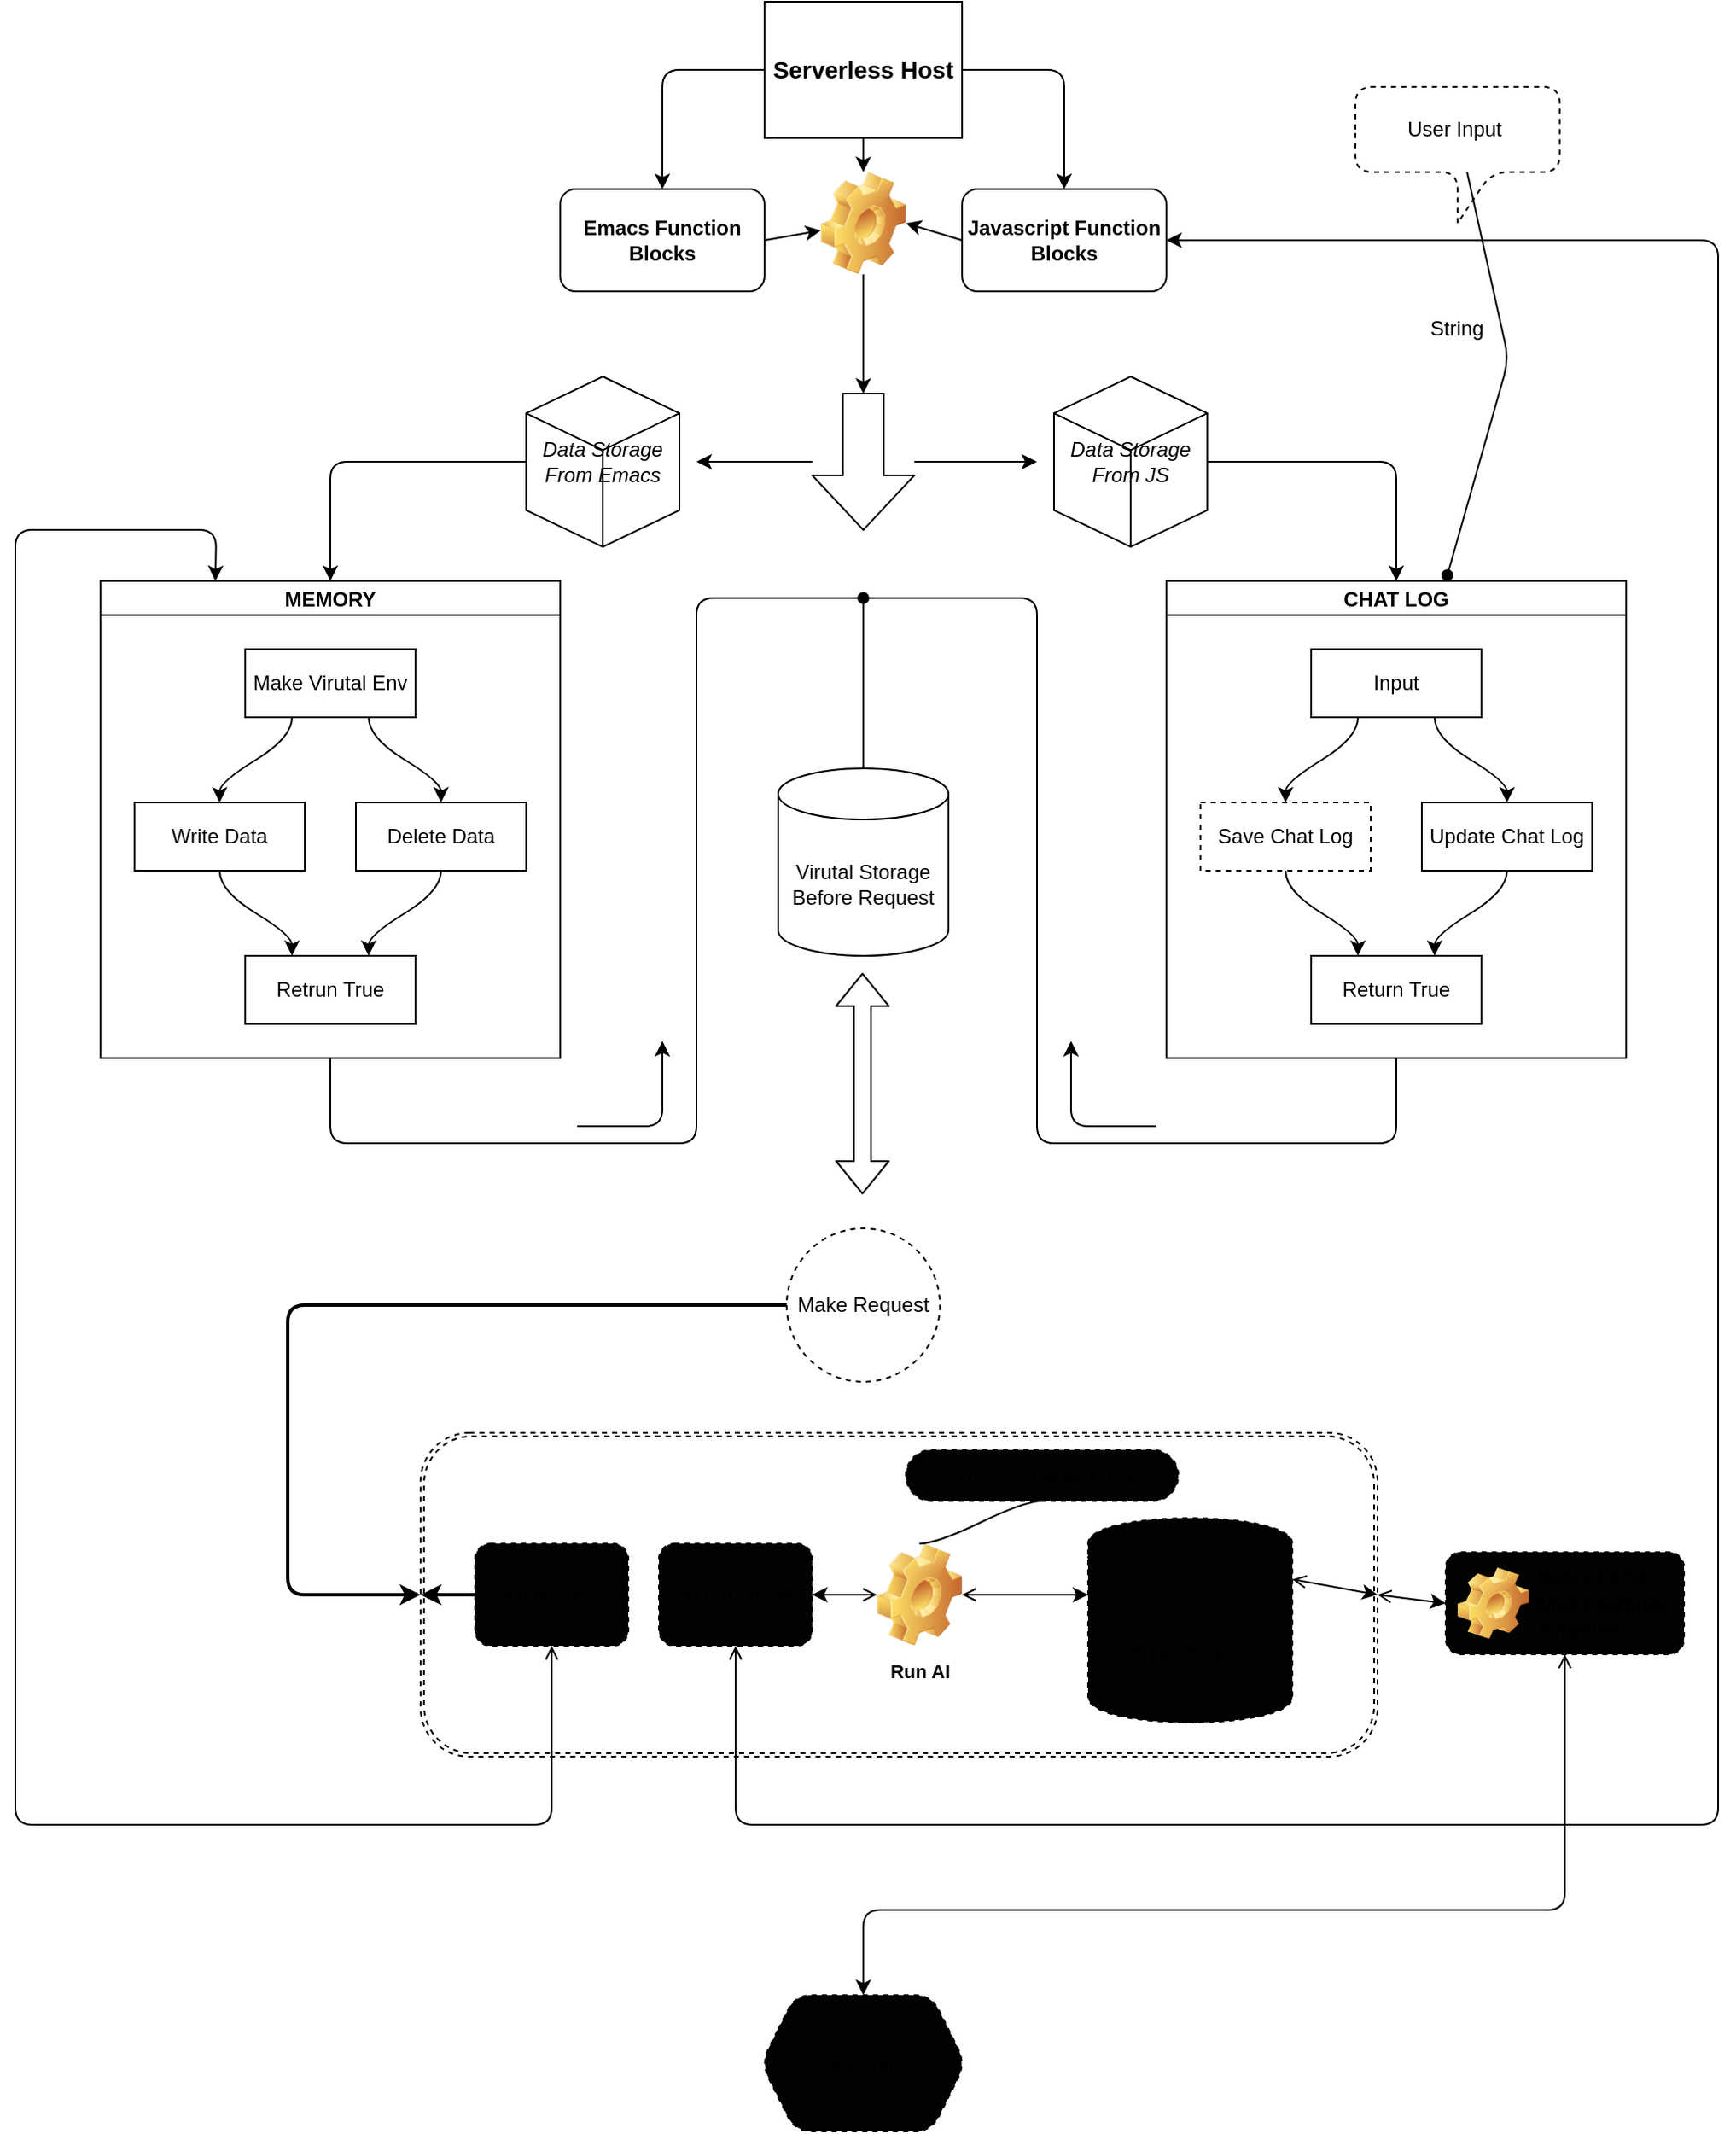 <mxfile>
    <diagram id="akMerkcE5Y6wvn5IADwK" name="Sayfa -1">
        <mxGraphModel dx="2227" dy="997" grid="1" gridSize="10" guides="1" tooltips="1" connect="1" arrows="1" fold="1" page="1" pageScale="1" pageWidth="827" pageHeight="1169" math="0" shadow="0">
            <root>
                <mxCell id="0"/>
                <mxCell id="1" parent="0"/>
                <mxCell id="6" style="edgeStyle=none;html=1;exitX=0;exitY=0.5;exitDx=0;exitDy=0;fontSize=12;entryX=0.5;entryY=0;entryDx=0;entryDy=0;" edge="1" parent="1" source="4" target="5">
                    <mxGeometry relative="1" as="geometry">
                        <mxPoint x="330" y="90" as="targetPoint"/>
                        <Array as="points">
                            <mxPoint x="300" y="90"/>
                        </Array>
                    </mxGeometry>
                </mxCell>
                <mxCell id="9" style="edgeStyle=none;html=1;exitX=1;exitY=0.5;exitDx=0;exitDy=0;fontSize=12;entryX=0.5;entryY=0;entryDx=0;entryDy=0;" edge="1" parent="1" source="4" target="8">
                    <mxGeometry relative="1" as="geometry">
                        <mxPoint x="640" y="90" as="targetPoint"/>
                        <Array as="points">
                            <mxPoint x="536" y="90"/>
                        </Array>
                    </mxGeometry>
                </mxCell>
                <mxCell id="14" style="edgeStyle=none;html=1;exitX=0.5;exitY=1;exitDx=0;exitDy=0;entryX=0.5;entryY=0;entryDx=0;entryDy=0;fontSize=12;" edge="1" parent="1" source="4" target="10">
                    <mxGeometry relative="1" as="geometry"/>
                </mxCell>
                <mxCell id="4" value="&lt;h3&gt;Serverless Host&lt;/h3&gt;" style="rounded=0;whiteSpace=wrap;html=1;" vertex="1" parent="1">
                    <mxGeometry x="360" y="50" width="116" height="80" as="geometry"/>
                </mxCell>
                <mxCell id="12" style="edgeStyle=none;html=1;exitX=1;exitY=0.5;exitDx=0;exitDy=0;fontSize=12;" edge="1" parent="1" source="5" target="10">
                    <mxGeometry relative="1" as="geometry"/>
                </mxCell>
                <mxCell id="5" value="&lt;h6 style=&quot;font-size: 12px&quot;&gt;Emacs Function Blocks&lt;/h6&gt;" style="rounded=1;whiteSpace=wrap;html=1;fontSize=20;fontStyle=1" vertex="1" parent="1">
                    <mxGeometry x="240" y="160" width="120" height="60" as="geometry"/>
                </mxCell>
                <mxCell id="13" style="edgeStyle=none;html=1;exitX=0;exitY=0.5;exitDx=0;exitDy=0;entryX=1;entryY=0.5;entryDx=0;entryDy=0;fontSize=12;" edge="1" parent="1" source="8" target="10">
                    <mxGeometry relative="1" as="geometry"/>
                </mxCell>
                <mxCell id="8" value="&lt;h6 style=&quot;font-size: 12px&quot;&gt;Javascript Function Blocks&lt;/h6&gt;" style="rounded=1;whiteSpace=wrap;html=1;fontSize=20;fontStyle=1" vertex="1" parent="1">
                    <mxGeometry x="476" y="160" width="120" height="60" as="geometry"/>
                </mxCell>
                <mxCell id="16" value="" style="edgeStyle=none;html=1;fontSize=12;" edge="1" parent="1" source="10" target="15">
                    <mxGeometry relative="1" as="geometry"/>
                </mxCell>
                <mxCell id="10" value="" style="shape=image;html=1;verticalLabelPosition=bottom;verticalAlign=top;imageAspect=0;image=img/clipart/Gear_128x128.png;fontSize=12;" vertex="1" parent="1">
                    <mxGeometry x="393" y="150" width="50" height="60" as="geometry"/>
                </mxCell>
                <mxCell id="20" style="edgeStyle=none;html=1;fontSize=12;" edge="1" parent="1" source="15">
                    <mxGeometry relative="1" as="geometry">
                        <mxPoint x="320" y="320" as="targetPoint"/>
                    </mxGeometry>
                </mxCell>
                <mxCell id="21" style="edgeStyle=none;html=1;fontSize=12;" edge="1" parent="1" source="15">
                    <mxGeometry relative="1" as="geometry">
                        <mxPoint x="520" y="320" as="targetPoint"/>
                    </mxGeometry>
                </mxCell>
                <mxCell id="15" value="" style="shape=singleArrow;whiteSpace=wrap;html=1;arrowWidth=0.4;arrowSize=0.4;verticalAlign=top;direction=south;" vertex="1" parent="1">
                    <mxGeometry x="388" y="280" width="60" height="80" as="geometry"/>
                </mxCell>
                <mxCell id="60" style="edgeStyle=none;html=1;fontSize=12;endArrow=oval;endFill=1;" edge="1" parent="1" source="17">
                    <mxGeometry relative="1" as="geometry">
                        <mxPoint x="418" y="400" as="targetPoint"/>
                    </mxGeometry>
                </mxCell>
                <mxCell id="17" value="Virutal Storage Before Request" style="shape=cylinder3;whiteSpace=wrap;html=1;boundedLbl=1;backgroundOutline=1;size=15;fontSize=12;" vertex="1" parent="1">
                    <mxGeometry x="368" y="500" width="100" height="110" as="geometry"/>
                </mxCell>
                <mxCell id="45" style="edgeStyle=none;html=1;fontSize=12;entryX=0.5;entryY=0;entryDx=0;entryDy=0;" edge="1" parent="1" source="23" target="36">
                    <mxGeometry relative="1" as="geometry">
                        <mxPoint x="100" y="320" as="targetPoint"/>
                        <Array as="points">
                            <mxPoint x="105" y="320"/>
                        </Array>
                    </mxGeometry>
                </mxCell>
                <mxCell id="23" value="&lt;i&gt;Data Storage From Emacs&lt;/i&gt;" style="html=1;whiteSpace=wrap;shape=isoCube2;backgroundOutline=1;isoAngle=15;fontSize=12;" vertex="1" parent="1">
                    <mxGeometry x="220" y="270" width="90" height="100" as="geometry"/>
                </mxCell>
                <mxCell id="46" style="edgeStyle=none;html=1;exitX=1;exitY=0.5;exitDx=0;exitDy=0;exitPerimeter=0;fontSize=12;entryX=0.5;entryY=0;entryDx=0;entryDy=0;" edge="1" parent="1" source="24" target="25">
                    <mxGeometry relative="1" as="geometry">
                        <mxPoint x="740" y="320" as="targetPoint"/>
                        <Array as="points">
                            <mxPoint x="731" y="320"/>
                        </Array>
                    </mxGeometry>
                </mxCell>
                <mxCell id="24" value="&lt;i&gt;Data Storage From JS&lt;/i&gt;" style="html=1;whiteSpace=wrap;shape=isoCube2;backgroundOutline=1;isoAngle=15;fontSize=12;direction=east;" vertex="1" parent="1">
                    <mxGeometry x="530" y="270" width="90" height="100" as="geometry"/>
                </mxCell>
                <mxCell id="56" style="edgeStyle=none;html=1;fontSize=12;endArrow=none;endFill=0;" edge="1" parent="1" source="25">
                    <mxGeometry relative="1" as="geometry">
                        <mxPoint x="480" y="400" as="targetPoint"/>
                        <Array as="points">
                            <mxPoint x="731" y="720"/>
                            <mxPoint x="520" y="720"/>
                            <mxPoint x="520" y="400"/>
                        </Array>
                    </mxGeometry>
                </mxCell>
                <mxCell id="25" value="CHAT LOG" style="swimlane;startSize=20;horizontal=1;childLayout=flowLayout;flowOrientation=north;resizable=0;interRankCellSpacing=50;containerType=tree;fontSize=12;" vertex="1" parent="1">
                    <mxGeometry x="596" y="390" width="270" height="280" as="geometry"/>
                </mxCell>
                <mxCell id="26" value="Input" style="whiteSpace=wrap;html=1;fontSize=12;" vertex="1" parent="25">
                    <mxGeometry x="85" y="40" width="100" height="40" as="geometry"/>
                </mxCell>
                <mxCell id="27" value="Save Chat Log" style="whiteSpace=wrap;html=1;fontSize=12;dashed=1;" vertex="1" parent="25">
                    <mxGeometry x="20" y="130" width="100" height="40" as="geometry"/>
                </mxCell>
                <mxCell id="28" value="" style="html=1;curved=1;fontSize=12;noEdgeStyle=1;orthogonal=1;" edge="1" parent="25" source="26" target="27">
                    <mxGeometry relative="1" as="geometry">
                        <Array as="points">
                            <mxPoint x="112.5" y="92"/>
                            <mxPoint x="70" y="118"/>
                        </Array>
                    </mxGeometry>
                </mxCell>
                <mxCell id="29" value="Update Chat Log" style="whiteSpace=wrap;html=1;fontSize=12;" vertex="1" parent="25">
                    <mxGeometry x="150" y="130" width="100" height="40" as="geometry"/>
                </mxCell>
                <mxCell id="30" value="" style="html=1;curved=1;fontSize=12;noEdgeStyle=1;orthogonal=1;" edge="1" parent="25" source="26" target="29">
                    <mxGeometry relative="1" as="geometry">
                        <Array as="points">
                            <mxPoint x="157.5" y="92"/>
                            <mxPoint x="200" y="118"/>
                        </Array>
                    </mxGeometry>
                </mxCell>
                <mxCell id="31" value="Return True" style="whiteSpace=wrap;html=1;fontSize=12;" vertex="1" parent="25">
                    <mxGeometry x="85" y="220" width="100" height="40" as="geometry"/>
                </mxCell>
                <mxCell id="32" value="" style="html=1;curved=1;fontSize=12;noEdgeStyle=1;orthogonal=1;" edge="1" parent="25" source="27" target="31">
                    <mxGeometry relative="1" as="geometry">
                        <Array as="points">
                            <mxPoint x="70" y="182"/>
                            <mxPoint x="112.5" y="208"/>
                        </Array>
                    </mxGeometry>
                </mxCell>
                <mxCell id="33" value="" style="html=1;curved=1;fontSize=12;noEdgeStyle=1;orthogonal=1;" edge="1" parent="25" source="29" target="31">
                    <mxGeometry relative="1" as="geometry">
                        <Array as="points">
                            <mxPoint x="200" y="182"/>
                            <mxPoint x="157.5" y="208"/>
                        </Array>
                    </mxGeometry>
                </mxCell>
                <mxCell id="57" style="edgeStyle=none;html=1;exitX=0.5;exitY=1;exitDx=0;exitDy=0;fontSize=12;endArrow=none;endFill=0;" edge="1" parent="1" source="36">
                    <mxGeometry relative="1" as="geometry">
                        <mxPoint x="480" y="400" as="targetPoint"/>
                        <Array as="points">
                            <mxPoint x="105" y="720"/>
                            <mxPoint x="320" y="720"/>
                            <mxPoint x="320" y="400"/>
                        </Array>
                    </mxGeometry>
                </mxCell>
                <mxCell id="36" value="MEMORY" style="swimlane;startSize=20;horizontal=1;childLayout=flowLayout;flowOrientation=north;resizable=0;interRankCellSpacing=50;containerType=tree;fontSize=12;" vertex="1" parent="1">
                    <mxGeometry x="-30" y="390" width="270" height="280" as="geometry"/>
                </mxCell>
                <mxCell id="37" value="Make Virutal Env" style="whiteSpace=wrap;html=1;fontSize=12;" vertex="1" parent="36">
                    <mxGeometry x="85" y="40" width="100" height="40" as="geometry"/>
                </mxCell>
                <mxCell id="38" value="Write Data" style="whiteSpace=wrap;html=1;fontSize=12;" vertex="1" parent="36">
                    <mxGeometry x="20" y="130" width="100" height="40" as="geometry"/>
                </mxCell>
                <mxCell id="39" value="" style="html=1;curved=1;fontSize=12;noEdgeStyle=1;orthogonal=1;" edge="1" parent="36" source="37" target="38">
                    <mxGeometry relative="1" as="geometry">
                        <Array as="points">
                            <mxPoint x="112.5" y="92"/>
                            <mxPoint x="70" y="118"/>
                        </Array>
                    </mxGeometry>
                </mxCell>
                <mxCell id="40" value="Delete Data" style="whiteSpace=wrap;html=1;fontSize=12;" vertex="1" parent="36">
                    <mxGeometry x="150" y="130" width="100" height="40" as="geometry"/>
                </mxCell>
                <mxCell id="41" value="" style="html=1;curved=1;fontSize=12;noEdgeStyle=1;orthogonal=1;" edge="1" parent="36" source="37" target="40">
                    <mxGeometry relative="1" as="geometry">
                        <Array as="points">
                            <mxPoint x="157.5" y="92"/>
                            <mxPoint x="200" y="118"/>
                        </Array>
                    </mxGeometry>
                </mxCell>
                <mxCell id="42" value="Retrun True" style="whiteSpace=wrap;html=1;fontSize=12;" vertex="1" parent="36">
                    <mxGeometry x="85" y="220" width="100" height="40" as="geometry"/>
                </mxCell>
                <mxCell id="43" value="" style="html=1;curved=1;fontSize=12;noEdgeStyle=1;orthogonal=1;" edge="1" parent="36" source="38" target="42">
                    <mxGeometry relative="1" as="geometry">
                        <Array as="points">
                            <mxPoint x="70" y="182"/>
                            <mxPoint x="112.5" y="208"/>
                        </Array>
                    </mxGeometry>
                </mxCell>
                <mxCell id="44" value="" style="html=1;curved=1;fontSize=12;noEdgeStyle=1;orthogonal=1;" edge="1" parent="36" source="40" target="42">
                    <mxGeometry relative="1" as="geometry">
                        <Array as="points">
                            <mxPoint x="200" y="182"/>
                            <mxPoint x="157.5" y="208"/>
                        </Array>
                    </mxGeometry>
                </mxCell>
                <mxCell id="48" value="User Input&amp;nbsp;" style="shape=callout;whiteSpace=wrap;html=1;perimeter=calloutPerimeter;fontSize=12;dashed=1;sketch=0;shadow=0;rounded=1;fillColor=default;" vertex="1" parent="1">
                    <mxGeometry x="707" y="100" width="120" height="80" as="geometry"/>
                </mxCell>
                <mxCell id="53" value="" style="endArrow=oval;html=1;fontSize=12;entryX=0.611;entryY=-0.012;entryDx=0;entryDy=0;entryPerimeter=0;endFill=1;" edge="1" parent="1" source="48" target="25">
                    <mxGeometry relative="1" as="geometry">
                        <mxPoint x="707" y="270" as="sourcePoint"/>
                        <mxPoint x="867" y="270" as="targetPoint"/>
                        <Array as="points">
                            <mxPoint x="797" y="260"/>
                        </Array>
                    </mxGeometry>
                </mxCell>
                <mxCell id="55" value="String" style="edgeLabel;resizable=0;html=1;align=left;verticalAlign=bottom;fontSize=12;" connectable="0" vertex="1" parent="53">
                    <mxGeometry x="-1" relative="1" as="geometry">
                        <mxPoint x="-24" y="100" as="offset"/>
                    </mxGeometry>
                </mxCell>
                <mxCell id="62" value="" style="edgeStyle=segmentEdgeStyle;endArrow=classic;html=1;fontSize=12;" edge="1" parent="1">
                    <mxGeometry width="50" height="50" relative="1" as="geometry">
                        <mxPoint x="250" y="710" as="sourcePoint"/>
                        <mxPoint x="300" y="660" as="targetPoint"/>
                    </mxGeometry>
                </mxCell>
                <mxCell id="63" value="" style="edgeStyle=segmentEdgeStyle;endArrow=classic;html=1;fontSize=12;strokeColor=default;" edge="1" parent="1">
                    <mxGeometry width="50" height="50" relative="1" as="geometry">
                        <mxPoint x="590" y="710" as="sourcePoint"/>
                        <mxPoint x="540" y="660" as="targetPoint"/>
                    </mxGeometry>
                </mxCell>
                <mxCell id="65" value="" style="shape=flexArrow;endArrow=classic;startArrow=classic;html=1;fontSize=12;strokeColor=default;sketch=0;" edge="1" parent="1">
                    <mxGeometry width="100" height="100" relative="1" as="geometry">
                        <mxPoint x="417.5" y="750" as="sourcePoint"/>
                        <mxPoint x="417.5" y="620" as="targetPoint"/>
                    </mxGeometry>
                </mxCell>
                <mxCell id="80" style="edgeStyle=none;sketch=0;html=1;fontSize=12;endArrow=classic;endFill=1;strokeColor=default;entryX=0;entryY=0.5;entryDx=0;entryDy=0;strokeWidth=2;" edge="1" parent="1" source="67" target="77">
                    <mxGeometry relative="1" as="geometry">
                        <mxPoint x="80" y="1000" as="targetPoint"/>
                        <Array as="points">
                            <mxPoint x="80" y="815"/>
                            <mxPoint x="80" y="985"/>
                        </Array>
                    </mxGeometry>
                </mxCell>
                <mxCell id="67" value="Make Request" style="ellipse;whiteSpace=wrap;html=1;aspect=fixed;rounded=1;shadow=0;dashed=1;sketch=0;fontSize=12;" vertex="1" parent="1">
                    <mxGeometry x="373" y="770" width="90" height="90" as="geometry"/>
                </mxCell>
                <mxCell id="105" style="edgeStyle=none;sketch=0;html=1;exitX=1;exitY=0.5;exitDx=0;exitDy=0;entryX=0;entryY=0.5;entryDx=0;entryDy=0;fontSize=13;startArrow=open;startFill=0;endArrow=classic;endFill=1;strokeColor=default;strokeWidth=1;" edge="1" parent="1" source="77" target="104">
                    <mxGeometry relative="1" as="geometry"/>
                </mxCell>
                <mxCell id="77" value="" style="shape=ext;double=1;rounded=1;whiteSpace=wrap;html=1;shadow=0;dashed=1;sketch=0;fontSize=12;" vertex="1" parent="1">
                    <mxGeometry x="158" y="890" width="562" height="190" as="geometry"/>
                </mxCell>
                <mxCell id="92" style="edgeStyle=none;sketch=0;html=1;entryX=1;entryY=0.5;entryDx=0;entryDy=0;fontSize=12;startArrow=open;startFill=0;endArrow=classic;endFill=1;strokeColor=default;strokeWidth=1;" edge="1" parent="1" source="79" target="88">
                    <mxGeometry relative="1" as="geometry"/>
                </mxCell>
                <mxCell id="98" style="edgeStyle=none;sketch=0;html=1;exitX=1;exitY=0.5;exitDx=0;exitDy=0;fontSize=11;startArrow=open;startFill=0;endArrow=classic;endFill=1;strokeColor=default;strokeWidth=1;" edge="1" parent="1" source="79">
                    <mxGeometry relative="1" as="geometry">
                        <mxPoint x="550" y="985" as="targetPoint"/>
                    </mxGeometry>
                </mxCell>
                <mxCell id="79" value="" style="shape=image;html=1;verticalLabelPosition=bottom;verticalAlign=top;imageAspect=0;image=img/clipart/Gear_128x128.png;rounded=1;shadow=0;dashed=1;sketch=0;fontSize=12;strokeColor=default;fillColor=#030202;gradientColor=none;" vertex="1" parent="1">
                    <mxGeometry x="426" y="955" width="50" height="60" as="geometry"/>
                </mxCell>
                <mxCell id="85" style="edgeStyle=none;sketch=0;html=1;entryX=0;entryY=0.5;entryDx=0;entryDy=0;fontSize=12;endArrow=classic;endFill=1;strokeColor=default;strokeWidth=2;" edge="1" parent="1" source="81" target="77">
                    <mxGeometry relative="1" as="geometry"/>
                </mxCell>
                <mxCell id="86" style="edgeStyle=none;sketch=0;html=1;fontSize=12;endArrow=classic;endFill=1;strokeColor=default;strokeWidth=1;entryX=0.25;entryY=0;entryDx=0;entryDy=0;startArrow=open;startFill=0;" edge="1" parent="1" source="81" target="36">
                    <mxGeometry relative="1" as="geometry">
                        <mxPoint x="40" y="360" as="targetPoint"/>
                        <Array as="points">
                            <mxPoint x="235" y="1120"/>
                            <mxPoint x="-80" y="1120"/>
                            <mxPoint x="-80" y="360"/>
                            <mxPoint x="38" y="360"/>
                        </Array>
                    </mxGeometry>
                </mxCell>
                <mxCell id="81" value="Write Data" style="whiteSpace=wrap;html=1;align=center;verticalAlign=middle;treeFolding=1;treeMoving=1;newEdgeStyle={&quot;edgeStyle&quot;:&quot;elbowEdgeStyle&quot;,&quot;startArrow&quot;:&quot;none&quot;,&quot;endArrow&quot;:&quot;none&quot;};rounded=1;shadow=0;dashed=1;sketch=0;fontSize=12;strokeColor=default;fillColor=#030202;gradientColor=none;" vertex="1" parent="1">
                    <mxGeometry x="190" y="955" width="90" height="60" as="geometry"/>
                </mxCell>
                <mxCell id="82" value="" style="edgeStyle=elbowEdgeStyle;elbow=vertical;startArrow=none;endArrow=none;rounded=0;sketch=0;fontSize=12;strokeColor=default;strokeWidth=2;" edge="1" target="81" parent="1" source="77">
                    <mxGeometry relative="1" as="geometry">
                        <mxPoint x="390" y="710" as="sourcePoint"/>
                        <Array as="points">
                            <mxPoint x="220" y="930"/>
                            <mxPoint x="370" y="770"/>
                        </Array>
                    </mxGeometry>
                </mxCell>
                <mxCell id="89" style="edgeStyle=none;sketch=0;html=1;fontSize=12;startArrow=open;startFill=0;endArrow=classic;endFill=1;strokeColor=default;strokeWidth=1;entryX=1;entryY=0.5;entryDx=0;entryDy=0;" edge="1" parent="1" source="88" target="8">
                    <mxGeometry relative="1" as="geometry">
                        <mxPoint x="920" y="200" as="targetPoint"/>
                        <Array as="points">
                            <mxPoint x="343" y="1120"/>
                            <mxPoint x="920" y="1120"/>
                            <mxPoint x="920" y="190"/>
                        </Array>
                    </mxGeometry>
                </mxCell>
                <mxCell id="88" value="AI Functions" style="whiteSpace=wrap;html=1;align=center;verticalAlign=middle;treeFolding=1;treeMoving=1;newEdgeStyle={&quot;edgeStyle&quot;:&quot;elbowEdgeStyle&quot;,&quot;startArrow&quot;:&quot;none&quot;,&quot;endArrow&quot;:&quot;none&quot;};rounded=1;shadow=0;dashed=1;sketch=0;fontSize=12;strokeColor=default;fillColor=#030202;gradientColor=none;" vertex="1" parent="1">
                    <mxGeometry x="298" y="955" width="90" height="60" as="geometry"/>
                </mxCell>
                <mxCell id="93" value="&lt;h6 style=&quot;font-size: 11px&quot;&gt;Run AI&lt;/h6&gt;" style="text;strokeColor=none;fillColor=none;html=1;fontSize=24;fontStyle=1;verticalAlign=middle;align=center;rounded=1;shadow=0;dashed=1;sketch=0;" vertex="1" parent="1">
                    <mxGeometry x="401" y="1010" width="100" height="40" as="geometry"/>
                </mxCell>
                <mxCell id="94" value="Remove Duplicated Data" style="whiteSpace=wrap;html=1;rounded=1;arcSize=50;align=center;verticalAlign=middle;strokeWidth=1;autosize=1;spacing=4;treeFolding=1;treeMoving=1;newEdgeStyle={&quot;edgeStyle&quot;:&quot;entityRelationEdgeStyle&quot;,&quot;startArrow&quot;:&quot;none&quot;,&quot;endArrow&quot;:&quot;none&quot;,&quot;segment&quot;:10,&quot;curved&quot;:1};shadow=0;dashed=1;sketch=0;fontSize=11;fillColor=#030202;gradientColor=none;" vertex="1" parent="1">
                    <mxGeometry x="443" y="900" width="160" height="30" as="geometry"/>
                </mxCell>
                <mxCell id="95" value="" style="edgeStyle=entityRelationEdgeStyle;startArrow=none;endArrow=none;segment=10;curved=1;sketch=0;fontSize=11;strokeColor=default;strokeWidth=1;exitX=0.5;exitY=0;exitDx=0;exitDy=0;entryX=0.5;entryY=1;entryDx=0;entryDy=0;" edge="1" target="94" parent="1" source="79">
                    <mxGeometry relative="1" as="geometry">
                        <mxPoint x="436" y="950" as="sourcePoint"/>
                    </mxGeometry>
                </mxCell>
                <mxCell id="102" style="edgeStyle=none;sketch=0;html=1;exitX=1;exitY=0.3;exitDx=0;exitDy=0;entryX=1;entryY=0.5;entryDx=0;entryDy=0;fontSize=13;startArrow=open;startFill=0;endArrow=classic;endFill=1;strokeColor=default;strokeWidth=1;" edge="1" parent="1" source="99" target="77">
                    <mxGeometry relative="1" as="geometry"/>
                </mxCell>
                <mxCell id="99" value="Array Stacks" style="shape=datastore;whiteSpace=wrap;html=1;rounded=1;shadow=0;dashed=1;sketch=0;fontSize=13;strokeColor=default;fillColor=#030202;gradientColor=none;" vertex="1" parent="1">
                    <mxGeometry x="550" y="940" width="120" height="120" as="geometry"/>
                </mxCell>
                <mxCell id="103" value="Result" style="shape=hexagon;perimeter=hexagonPerimeter2;whiteSpace=wrap;html=1;fixedSize=1;rounded=1;shadow=0;dashed=1;sketch=0;fontSize=13;strokeColor=default;fillColor=#030202;gradientColor=none;" vertex="1" parent="1">
                    <mxGeometry x="358" y="1220" width="120" height="80" as="geometry"/>
                </mxCell>
                <mxCell id="106" style="edgeStyle=none;sketch=0;html=1;fontSize=13;startArrow=open;startFill=0;endArrow=classic;endFill=1;strokeColor=default;strokeWidth=1;entryX=0.5;entryY=0;entryDx=0;entryDy=0;" edge="1" parent="1" source="104" target="103">
                    <mxGeometry relative="1" as="geometry">
                        <mxPoint x="420" y="1170" as="targetPoint"/>
                        <Array as="points">
                            <mxPoint x="830" y="1170"/>
                            <mxPoint x="418" y="1170"/>
                        </Array>
                    </mxGeometry>
                </mxCell>
                <mxCell id="104" value="Select The Most Similar Answer" style="label;whiteSpace=wrap;html=1;image=img/clipart/Gear_128x128.png;rounded=1;shadow=0;dashed=1;sketch=0;fontSize=13;strokeColor=default;fillColor=#030202;gradientColor=none;" vertex="1" parent="1">
                    <mxGeometry x="760" y="960" width="140" height="60" as="geometry"/>
                </mxCell>
            </root>
        </mxGraphModel>
    </diagram>
</mxfile>